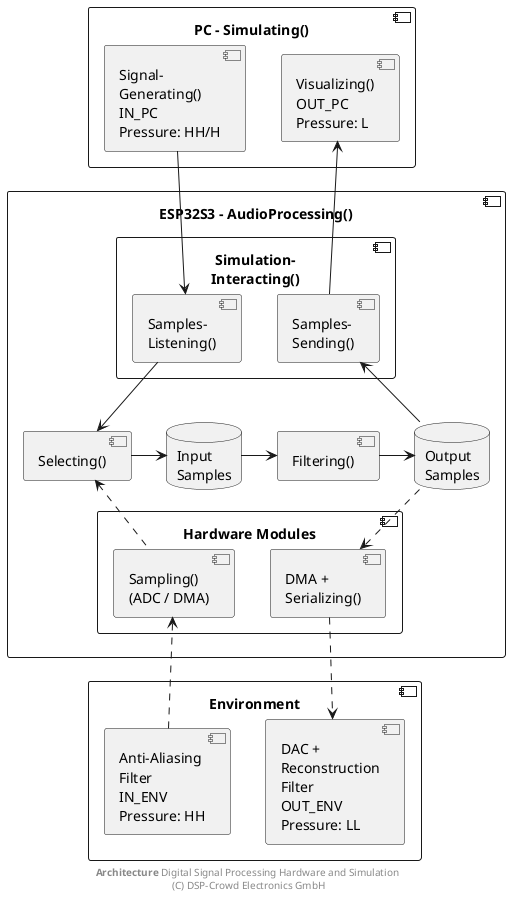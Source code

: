 
@startuml

' skinparam linetype ortho

component "PC - Simulating()" as pc {
  component "Signal-\nGenerating()\nIN_PC\nPressure: HH/H" as gen
  component "Visualizing()\nOUT_PC\nPressure: L" as visu

  gen -[hidden] visu
}

component "ESP32S3 - AudioProcessing()" as esp {
  database "Input\nSamples" as bufIn
  database "Output\nSamples" as bufOut
  component "Filtering()" as filt
  component "Selecting()" as sel

  component "Simulation-\nInteracting()" as simuInteract {
    component "Samples-\nListening()" as listen
    component "Samples-\nSending()" as send
  }

  component "Hardware Modules" as modHw {
    component "Sampling()\n(ADC / DMA)" as adc
    component "DMA +\nSerializing()" as ser
  }

  sel -> bufIn
  bufIn -> filt
  filt -> bufOut

  sel <.. adc
  bufOut ..> ser

  listen --> sel
  send <-- bufOut

  send -[hidden]- filt
  filt -[hidden]- ser
}

component "Environment" as env {
  component "Anti-Aliasing\nFilter\nIN_ENV\nPressure: HH" as filtAA
  component "DAC +\nReconstruction\nFilter\nOUT_ENV\nPressure: LL" as dac
}

gen --> listen
visu <-- send

adc <.. filtAA
ser ..> dac

footer **Architecture** Digital Signal Processing Hardware and Simulation \n(C) DSP-Crowd Electronics GmbH

@enduml


